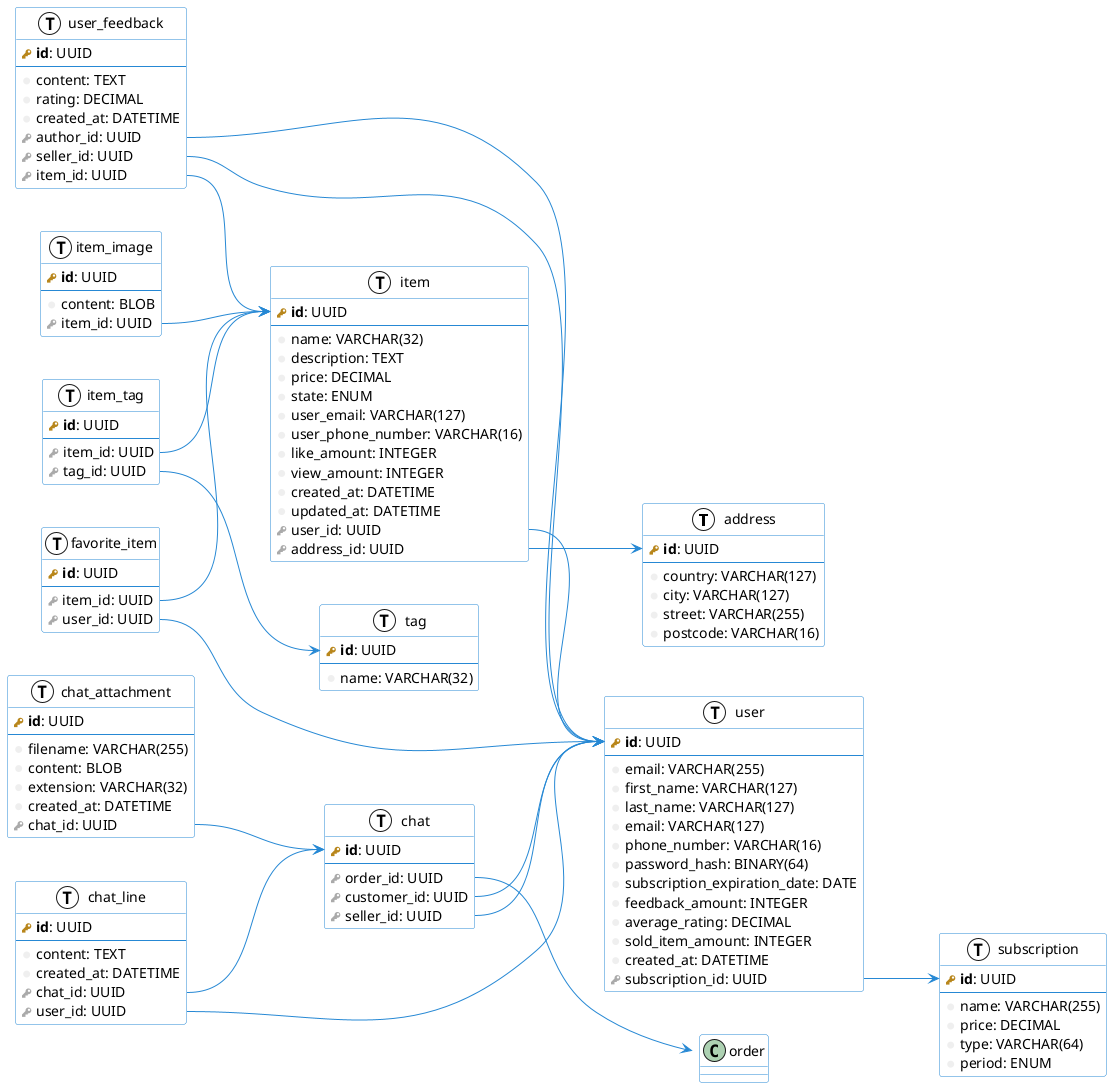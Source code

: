 @startuml
left to right direction
skinparam roundcorner 5
skinparam shadowing false

skinparam class {
    BackgroundColor white
    ArrowColor #2688d4
    BorderColor #2688d4
}

!define primary_key(x) <b><color:#b8861b><&key></color> x</b>
!define foreign_key(x) <color:#aaaaaa><&key></color> x
!define column(x) <color:#efefef><&media-record></color> x
!define table(x) entity x << (T, white) >>

table(address) {
    primary_key(id): UUID
    --
    column(country): VARCHAR(127)
    column(city): VARCHAR(127)
    column(street): VARCHAR(255)
    column(postcode): VARCHAR(16)
}

table(subscription) {
    primary_key(id): UUID
    --
    column(name): VARCHAR(255)
    column(price): DECIMAL
    column(type): VARCHAR(64)
    column(period): ENUM
}

table(user) {
    primary_key(id): UUID
    --
    ' user info
    column(email): VARCHAR(255)
    column(first_name): VARCHAR(127)
    column(last_name): VARCHAR(127)
    column(email): VARCHAR(127)
    column(phone_number): VARCHAR(16)
    column(password_hash): BINARY(64)
    ' subscription info
    column(subscription_expiration_date): DATE
    column(feedback_amount): INTEGER
    column(average_rating): DECIMAL
    column(sold_item_amount): INTEGER
    column(created_at): DATETIME
    foreign_key(subscription_id): UUID
}

user::subscription_id --> subscription::id

table(item) {
    primary_key(id): UUID
    --
    column(name): VARCHAR(32)
    column(description): TEXT
    column(price): DECIMAL
    column(state): ENUM
    column(user_email): VARCHAR(127)
    column(user_phone_number): VARCHAR(16)
    column(like_amount): INTEGER
    column(view_amount): INTEGER
    column(created_at): DATETIME
    column(updated_at): DATETIME
    foreign_key(user_id): UUID
    foreign_key(address_id): UUID
}

' TODO: item keywords?
' TODO: item color?

table(user_feedback) {
    primary_key(id): UUID
    --
    column(content): TEXT
    column(rating): DECIMAL
    column(created_at): DATETIME
    foreign_key(author_id): UUID
    foreign_key(seller_id): UUID
    foreign_key(item_id): UUID
}

user_feedback::author_id --> user::id
user_feedback::seller_id --> user::id
user_feedback::item_id --> item::id

table(tag) {
    primary_key(id): UUID
    --
    column(name): VARCHAR(32)
}

item::user_id --> user::id
item::address_id --> address::id

table(item_tag) {
    primary_key(id): UUID
    --
    foreign_key(item_id): UUID
    foreign_key(tag_id): UUID
}

item_tag::item_id --> item::id
item_tag::tag_id --> tag::id

table(item_image) {
    primary_key(id): UUID
    --
    column(content): BLOB
    foreign_key(item_id): UUID
}

item_image::item_id --> item::id

table(favorite_item) {
    primary_key(id): UUID
    --
    foreign_key(item_id): UUID
    foreign_key(user_id): UUID
}

favorite_item::item_id --> item::id
favorite_item::user_id --> user::id

table(chat) {
    primary_key(id): UUID
    --
    foreign_key(order_id): UUID
    foreign_key(customer_id): UUID
    foreign_key(seller_id): UUID
}

chat::order_id --> order::id
chat::customer_id --> user::id
chat::seller_id --> user::id

table(chat_line) {
    primary_key(id): UUID
    --
    column(content): TEXT
    column(created_at): DATETIME
    foreign_key(chat_id): UUID
    foreign_key(user_id): UUID
}

chat_line::chat_id --> chat::id
chat_line::user_id --> user::id

table(chat_attachment) {
    primary_key(id): UUID
    --
    column(filename): VARCHAR(255)
    column(content): BLOB
    column(extension): VARCHAR(32)
    column(created_at): DATETIME
    foreign_key(chat_id): UUID
}

chat_attachment::chat_id --> chat::id

@enduml
